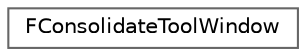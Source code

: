 digraph "Graphical Class Hierarchy"
{
 // INTERACTIVE_SVG=YES
 // LATEX_PDF_SIZE
  bgcolor="transparent";
  edge [fontname=Helvetica,fontsize=10,labelfontname=Helvetica,labelfontsize=10];
  node [fontname=Helvetica,fontsize=10,shape=box,height=0.2,width=0.4];
  rankdir="LR";
  Node0 [id="Node000000",label="FConsolidateToolWindow",height=0.2,width=0.4,color="grey40", fillcolor="white", style="filled",URL="$d1/de6/classFConsolidateToolWindow.html",tooltip=" "];
}
